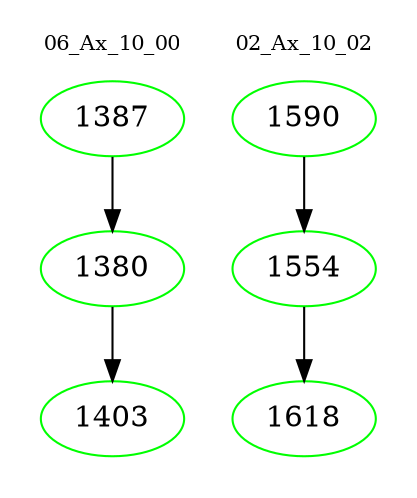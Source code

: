 digraph{
subgraph cluster_0 {
color = white
label = "06_Ax_10_00";
fontsize=10;
T0_1387 [label="1387", color="green"]
T0_1387 -> T0_1380 [color="black"]
T0_1380 [label="1380", color="green"]
T0_1380 -> T0_1403 [color="black"]
T0_1403 [label="1403", color="green"]
}
subgraph cluster_1 {
color = white
label = "02_Ax_10_02";
fontsize=10;
T1_1590 [label="1590", color="green"]
T1_1590 -> T1_1554 [color="black"]
T1_1554 [label="1554", color="green"]
T1_1554 -> T1_1618 [color="black"]
T1_1618 [label="1618", color="green"]
}
}
